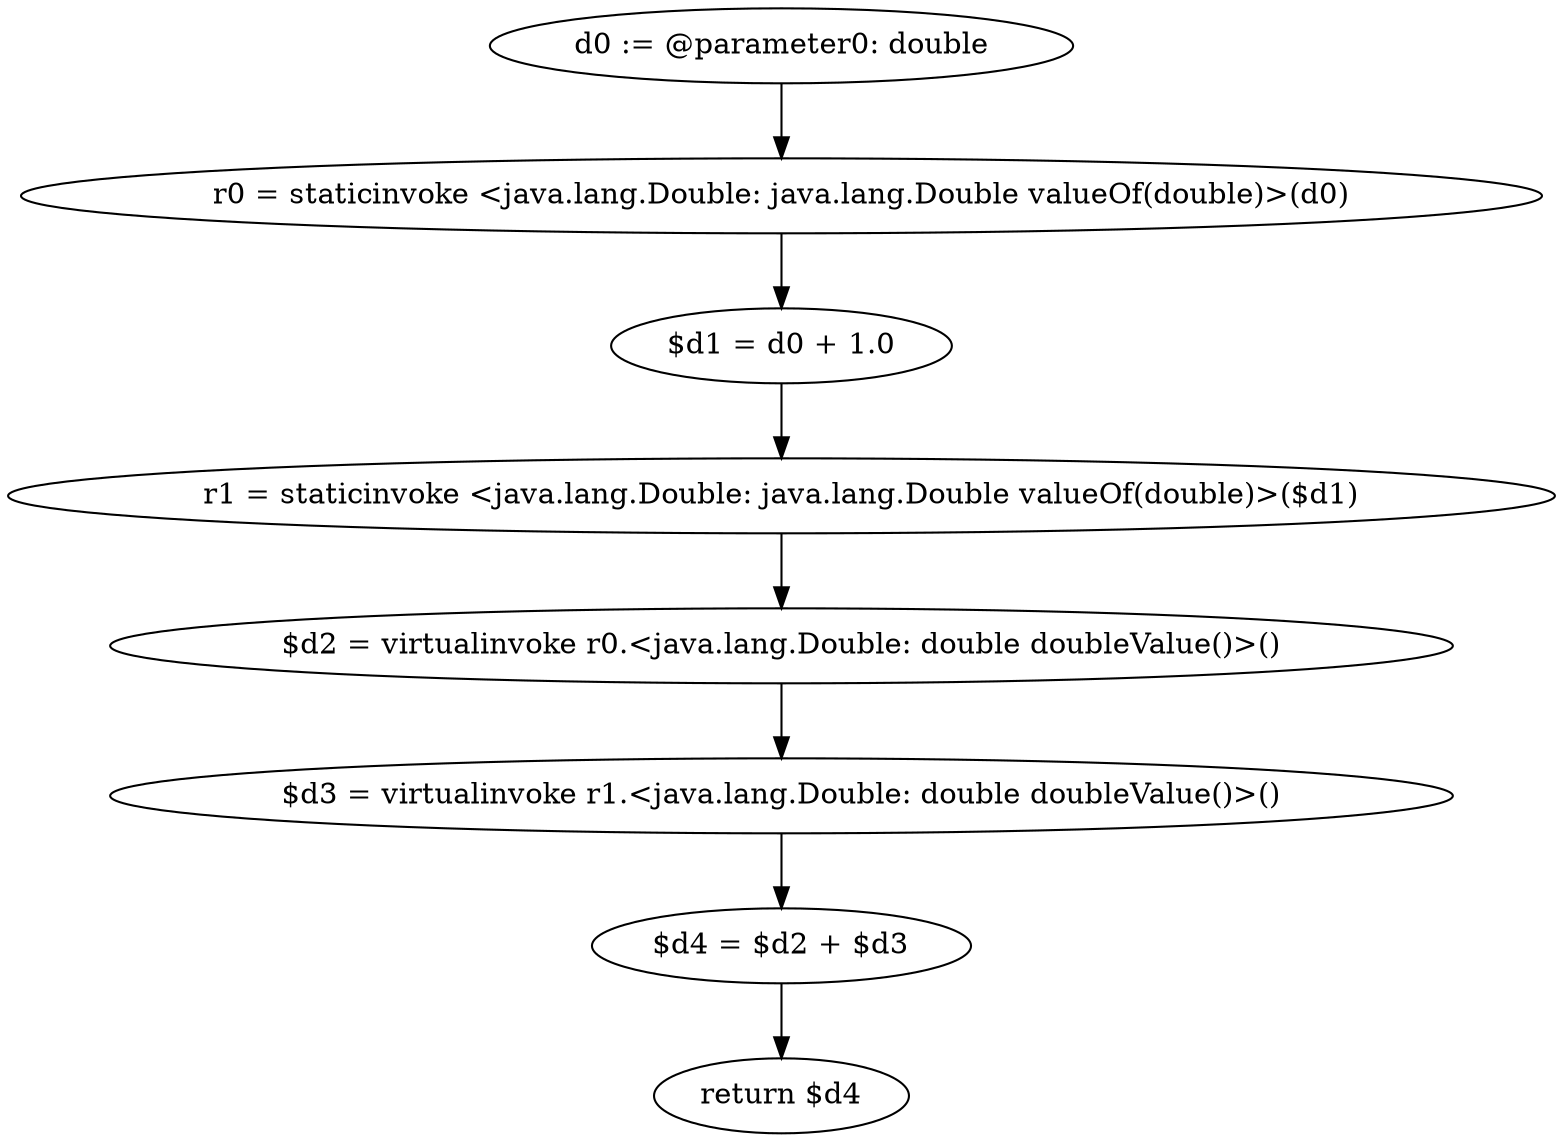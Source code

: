 digraph "unitGraph" {
    "d0 := @parameter0: double"
    "r0 = staticinvoke <java.lang.Double: java.lang.Double valueOf(double)>(d0)"
    "$d1 = d0 + 1.0"
    "r1 = staticinvoke <java.lang.Double: java.lang.Double valueOf(double)>($d1)"
    "$d2 = virtualinvoke r0.<java.lang.Double: double doubleValue()>()"
    "$d3 = virtualinvoke r1.<java.lang.Double: double doubleValue()>()"
    "$d4 = $d2 + $d3"
    "return $d4"
    "d0 := @parameter0: double"->"r0 = staticinvoke <java.lang.Double: java.lang.Double valueOf(double)>(d0)";
    "r0 = staticinvoke <java.lang.Double: java.lang.Double valueOf(double)>(d0)"->"$d1 = d0 + 1.0";
    "$d1 = d0 + 1.0"->"r1 = staticinvoke <java.lang.Double: java.lang.Double valueOf(double)>($d1)";
    "r1 = staticinvoke <java.lang.Double: java.lang.Double valueOf(double)>($d1)"->"$d2 = virtualinvoke r0.<java.lang.Double: double doubleValue()>()";
    "$d2 = virtualinvoke r0.<java.lang.Double: double doubleValue()>()"->"$d3 = virtualinvoke r1.<java.lang.Double: double doubleValue()>()";
    "$d3 = virtualinvoke r1.<java.lang.Double: double doubleValue()>()"->"$d4 = $d2 + $d3";
    "$d4 = $d2 + $d3"->"return $d4";
}
